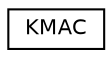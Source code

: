 digraph "Graphical Class Hierarchy"
{
 // LATEX_PDF_SIZE
  edge [fontname="Helvetica",fontsize="10",labelfontname="Helvetica",labelfontsize="10"];
  node [fontname="Helvetica",fontsize="10",shape=record];
  rankdir="LR";
  Node0 [label="KMAC",height=0.2,width=0.4,color="black", fillcolor="white", style="filled",URL="$class_k_m_a_c.html",tooltip="An implementation of the Keccak based Message Authentication Code generator: KMAC"];
}
